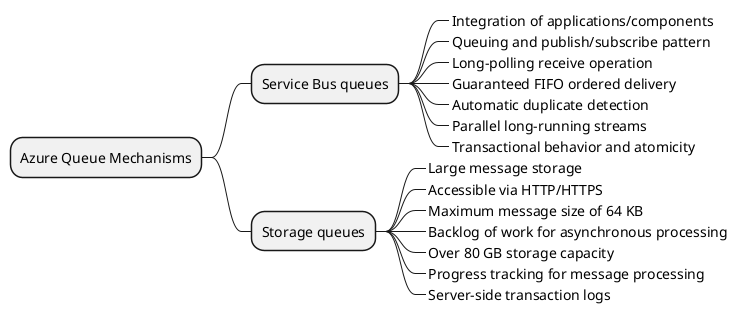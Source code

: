 @startmindmap
* Azure Queue Mechanisms
** Service Bus queues
***_ Integration of applications/components
***_ Queuing and publish/subscribe pattern
***_ Long-polling receive operation
***_ Guaranteed FIFO ordered delivery
***_ Automatic duplicate detection
***_ Parallel long-running streams
***_ Transactional behavior and atomicity
** Storage queues
***_ Large message storage
***_ Accessible via HTTP/HTTPS
***_ Maximum message size of 64 KB
***_ Backlog of work for asynchronous processing
***_ Over 80 GB storage capacity
***_ Progress tracking for message processing
***_ Server-side transaction logs
@endmindmap
